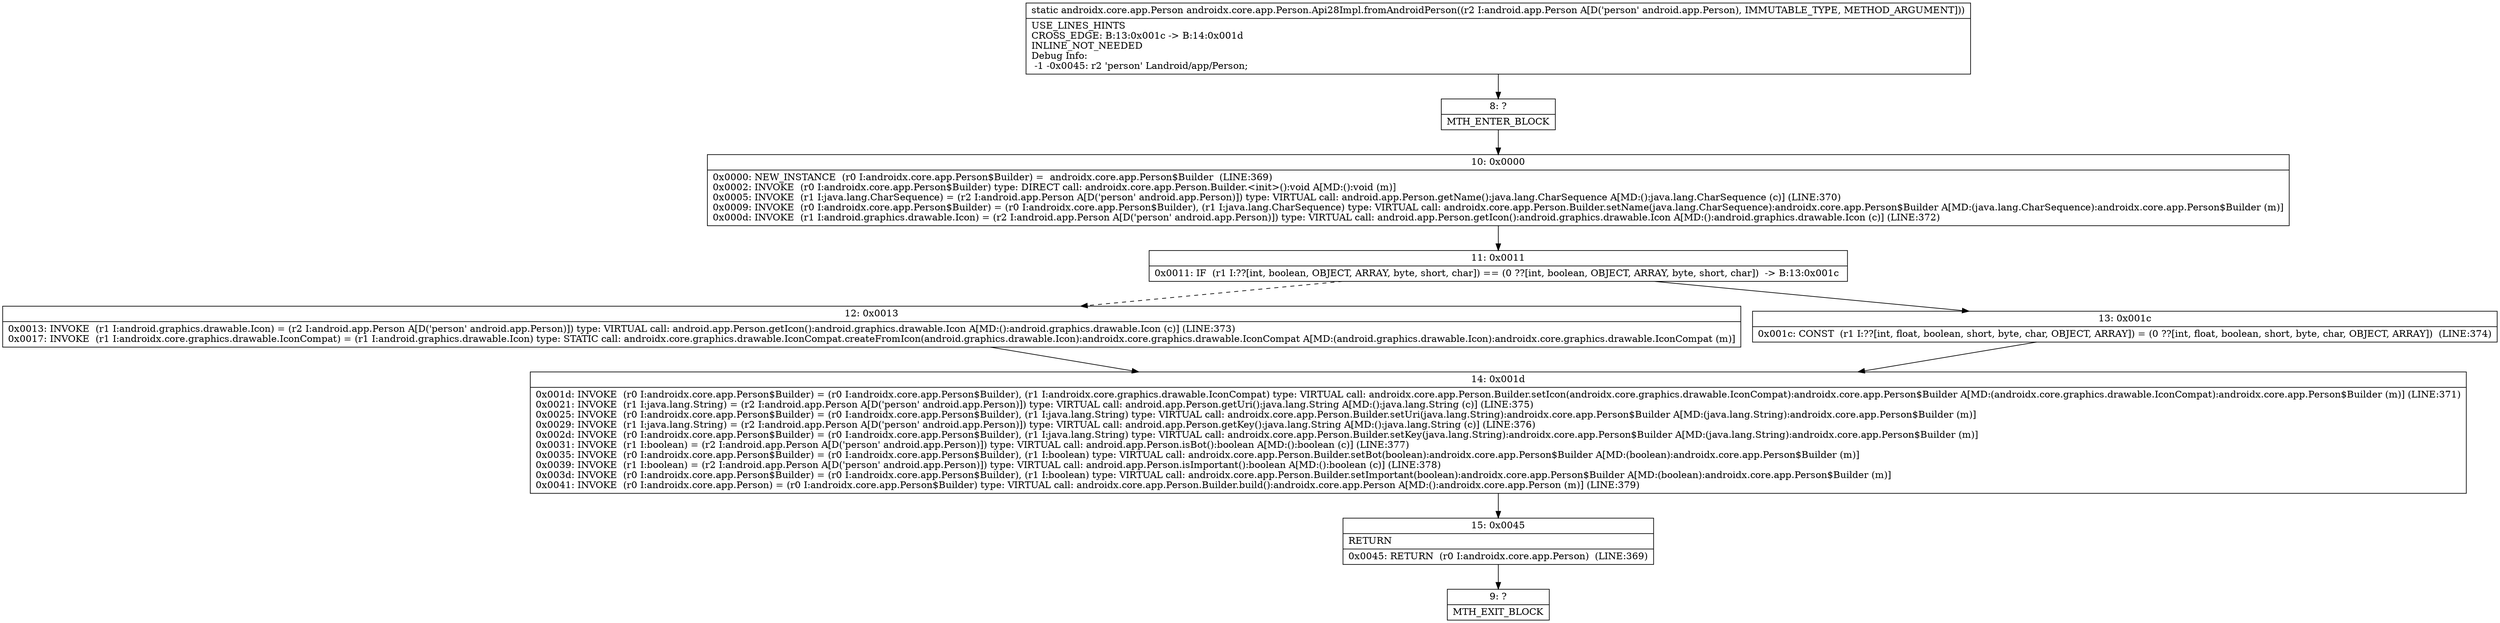 digraph "CFG forandroidx.core.app.Person.Api28Impl.fromAndroidPerson(Landroid\/app\/Person;)Landroidx\/core\/app\/Person;" {
Node_8 [shape=record,label="{8\:\ ?|MTH_ENTER_BLOCK\l}"];
Node_10 [shape=record,label="{10\:\ 0x0000|0x0000: NEW_INSTANCE  (r0 I:androidx.core.app.Person$Builder) =  androidx.core.app.Person$Builder  (LINE:369)\l0x0002: INVOKE  (r0 I:androidx.core.app.Person$Builder) type: DIRECT call: androidx.core.app.Person.Builder.\<init\>():void A[MD:():void (m)]\l0x0005: INVOKE  (r1 I:java.lang.CharSequence) = (r2 I:android.app.Person A[D('person' android.app.Person)]) type: VIRTUAL call: android.app.Person.getName():java.lang.CharSequence A[MD:():java.lang.CharSequence (c)] (LINE:370)\l0x0009: INVOKE  (r0 I:androidx.core.app.Person$Builder) = (r0 I:androidx.core.app.Person$Builder), (r1 I:java.lang.CharSequence) type: VIRTUAL call: androidx.core.app.Person.Builder.setName(java.lang.CharSequence):androidx.core.app.Person$Builder A[MD:(java.lang.CharSequence):androidx.core.app.Person$Builder (m)]\l0x000d: INVOKE  (r1 I:android.graphics.drawable.Icon) = (r2 I:android.app.Person A[D('person' android.app.Person)]) type: VIRTUAL call: android.app.Person.getIcon():android.graphics.drawable.Icon A[MD:():android.graphics.drawable.Icon (c)] (LINE:372)\l}"];
Node_11 [shape=record,label="{11\:\ 0x0011|0x0011: IF  (r1 I:??[int, boolean, OBJECT, ARRAY, byte, short, char]) == (0 ??[int, boolean, OBJECT, ARRAY, byte, short, char])  \-\> B:13:0x001c \l}"];
Node_12 [shape=record,label="{12\:\ 0x0013|0x0013: INVOKE  (r1 I:android.graphics.drawable.Icon) = (r2 I:android.app.Person A[D('person' android.app.Person)]) type: VIRTUAL call: android.app.Person.getIcon():android.graphics.drawable.Icon A[MD:():android.graphics.drawable.Icon (c)] (LINE:373)\l0x0017: INVOKE  (r1 I:androidx.core.graphics.drawable.IconCompat) = (r1 I:android.graphics.drawable.Icon) type: STATIC call: androidx.core.graphics.drawable.IconCompat.createFromIcon(android.graphics.drawable.Icon):androidx.core.graphics.drawable.IconCompat A[MD:(android.graphics.drawable.Icon):androidx.core.graphics.drawable.IconCompat (m)]\l}"];
Node_14 [shape=record,label="{14\:\ 0x001d|0x001d: INVOKE  (r0 I:androidx.core.app.Person$Builder) = (r0 I:androidx.core.app.Person$Builder), (r1 I:androidx.core.graphics.drawable.IconCompat) type: VIRTUAL call: androidx.core.app.Person.Builder.setIcon(androidx.core.graphics.drawable.IconCompat):androidx.core.app.Person$Builder A[MD:(androidx.core.graphics.drawable.IconCompat):androidx.core.app.Person$Builder (m)] (LINE:371)\l0x0021: INVOKE  (r1 I:java.lang.String) = (r2 I:android.app.Person A[D('person' android.app.Person)]) type: VIRTUAL call: android.app.Person.getUri():java.lang.String A[MD:():java.lang.String (c)] (LINE:375)\l0x0025: INVOKE  (r0 I:androidx.core.app.Person$Builder) = (r0 I:androidx.core.app.Person$Builder), (r1 I:java.lang.String) type: VIRTUAL call: androidx.core.app.Person.Builder.setUri(java.lang.String):androidx.core.app.Person$Builder A[MD:(java.lang.String):androidx.core.app.Person$Builder (m)]\l0x0029: INVOKE  (r1 I:java.lang.String) = (r2 I:android.app.Person A[D('person' android.app.Person)]) type: VIRTUAL call: android.app.Person.getKey():java.lang.String A[MD:():java.lang.String (c)] (LINE:376)\l0x002d: INVOKE  (r0 I:androidx.core.app.Person$Builder) = (r0 I:androidx.core.app.Person$Builder), (r1 I:java.lang.String) type: VIRTUAL call: androidx.core.app.Person.Builder.setKey(java.lang.String):androidx.core.app.Person$Builder A[MD:(java.lang.String):androidx.core.app.Person$Builder (m)]\l0x0031: INVOKE  (r1 I:boolean) = (r2 I:android.app.Person A[D('person' android.app.Person)]) type: VIRTUAL call: android.app.Person.isBot():boolean A[MD:():boolean (c)] (LINE:377)\l0x0035: INVOKE  (r0 I:androidx.core.app.Person$Builder) = (r0 I:androidx.core.app.Person$Builder), (r1 I:boolean) type: VIRTUAL call: androidx.core.app.Person.Builder.setBot(boolean):androidx.core.app.Person$Builder A[MD:(boolean):androidx.core.app.Person$Builder (m)]\l0x0039: INVOKE  (r1 I:boolean) = (r2 I:android.app.Person A[D('person' android.app.Person)]) type: VIRTUAL call: android.app.Person.isImportant():boolean A[MD:():boolean (c)] (LINE:378)\l0x003d: INVOKE  (r0 I:androidx.core.app.Person$Builder) = (r0 I:androidx.core.app.Person$Builder), (r1 I:boolean) type: VIRTUAL call: androidx.core.app.Person.Builder.setImportant(boolean):androidx.core.app.Person$Builder A[MD:(boolean):androidx.core.app.Person$Builder (m)]\l0x0041: INVOKE  (r0 I:androidx.core.app.Person) = (r0 I:androidx.core.app.Person$Builder) type: VIRTUAL call: androidx.core.app.Person.Builder.build():androidx.core.app.Person A[MD:():androidx.core.app.Person (m)] (LINE:379)\l}"];
Node_15 [shape=record,label="{15\:\ 0x0045|RETURN\l|0x0045: RETURN  (r0 I:androidx.core.app.Person)  (LINE:369)\l}"];
Node_9 [shape=record,label="{9\:\ ?|MTH_EXIT_BLOCK\l}"];
Node_13 [shape=record,label="{13\:\ 0x001c|0x001c: CONST  (r1 I:??[int, float, boolean, short, byte, char, OBJECT, ARRAY]) = (0 ??[int, float, boolean, short, byte, char, OBJECT, ARRAY])  (LINE:374)\l}"];
MethodNode[shape=record,label="{static androidx.core.app.Person androidx.core.app.Person.Api28Impl.fromAndroidPerson((r2 I:android.app.Person A[D('person' android.app.Person), IMMUTABLE_TYPE, METHOD_ARGUMENT]))  | USE_LINES_HINTS\lCROSS_EDGE: B:13:0x001c \-\> B:14:0x001d\lINLINE_NOT_NEEDED\lDebug Info:\l  \-1 \-0x0045: r2 'person' Landroid\/app\/Person;\l}"];
MethodNode -> Node_8;Node_8 -> Node_10;
Node_10 -> Node_11;
Node_11 -> Node_12[style=dashed];
Node_11 -> Node_13;
Node_12 -> Node_14;
Node_14 -> Node_15;
Node_15 -> Node_9;
Node_13 -> Node_14;
}

